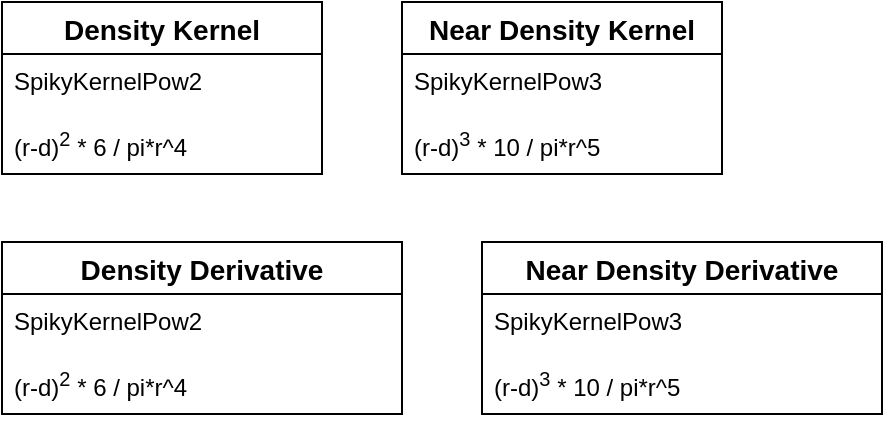 <mxfile version="24.2.3" type="github">
  <diagram name="Seite-1" id="nDi9Gie_VPJCrlSmQJZp">
    <mxGraphModel dx="1434" dy="746" grid="1" gridSize="10" guides="1" tooltips="1" connect="1" arrows="1" fold="1" page="1" pageScale="1" pageWidth="2339" pageHeight="3300" math="0" shadow="0">
      <root>
        <mxCell id="0" />
        <mxCell id="1" parent="0" />
        <mxCell id="ZfBndgUZdbE_Ebc2dArC-1" value="Density Kernel" style="swimlane;fontStyle=1;childLayout=stackLayout;horizontal=1;startSize=26;horizontalStack=0;resizeParent=1;resizeParentMax=0;resizeLast=0;collapsible=1;marginBottom=0;align=center;fontSize=14;" parent="1" vertex="1">
          <mxGeometry x="280" y="120" width="160" height="86" as="geometry" />
        </mxCell>
        <mxCell id="ZfBndgUZdbE_Ebc2dArC-2" value="SpikyKernelPow2" style="text;strokeColor=none;fillColor=none;spacingLeft=4;spacingRight=4;overflow=hidden;rotatable=0;points=[[0,0.5],[1,0.5]];portConstraint=eastwest;fontSize=12;whiteSpace=wrap;html=1;" parent="ZfBndgUZdbE_Ebc2dArC-1" vertex="1">
          <mxGeometry y="26" width="160" height="30" as="geometry" />
        </mxCell>
        <mxCell id="ZfBndgUZdbE_Ebc2dArC-4" value="(r-d)&lt;sup&gt;2&lt;/sup&gt; * 6 / pi*r^4&lt;span class=&quot;eusoft-eudic-chrome-extension-translate-content&quot;&gt;&lt;/span&gt;" style="text;strokeColor=none;fillColor=none;spacingLeft=4;spacingRight=4;overflow=hidden;rotatable=0;points=[[0,0.5],[1,0.5]];portConstraint=eastwest;fontSize=12;whiteSpace=wrap;html=1;" parent="ZfBndgUZdbE_Ebc2dArC-1" vertex="1">
          <mxGeometry y="56" width="160" height="30" as="geometry" />
        </mxCell>
        <mxCell id="EBgQpZgXDAFh3XMOeZok-1" value="Near Density Kernel" style="swimlane;fontStyle=1;childLayout=stackLayout;horizontal=1;startSize=26;horizontalStack=0;resizeParent=1;resizeParentMax=0;resizeLast=0;collapsible=1;marginBottom=0;align=center;fontSize=14;" parent="1" vertex="1">
          <mxGeometry x="480" y="120" width="160" height="86" as="geometry" />
        </mxCell>
        <mxCell id="EBgQpZgXDAFh3XMOeZok-2" value="SpikyKernelPow3" style="text;strokeColor=none;fillColor=none;spacingLeft=4;spacingRight=4;overflow=hidden;rotatable=0;points=[[0,0.5],[1,0.5]];portConstraint=eastwest;fontSize=12;whiteSpace=wrap;html=1;" parent="EBgQpZgXDAFh3XMOeZok-1" vertex="1">
          <mxGeometry y="26" width="160" height="30" as="geometry" />
        </mxCell>
        <mxCell id="EBgQpZgXDAFh3XMOeZok-3" value="(r-d)&lt;sup&gt;3&lt;/sup&gt; * 10 / pi*r^5&lt;span class=&quot;eusoft-eudic-chrome-extension-translate-content&quot;&gt;&lt;/span&gt;" style="text;strokeColor=none;fillColor=none;spacingLeft=4;spacingRight=4;overflow=hidden;rotatable=0;points=[[0,0.5],[1,0.5]];portConstraint=eastwest;fontSize=12;whiteSpace=wrap;html=1;" parent="EBgQpZgXDAFh3XMOeZok-1" vertex="1">
          <mxGeometry y="56" width="160" height="30" as="geometry" />
        </mxCell>
        <mxCell id="NHrgPuDFRJz84GVL5nHD-4" value="Density Derivative" style="swimlane;fontStyle=1;childLayout=stackLayout;horizontal=1;startSize=26;horizontalStack=0;resizeParent=1;resizeParentMax=0;resizeLast=0;collapsible=1;marginBottom=0;align=center;fontSize=14;" vertex="1" parent="1">
          <mxGeometry x="280" y="240" width="200" height="86" as="geometry" />
        </mxCell>
        <mxCell id="NHrgPuDFRJz84GVL5nHD-5" value="SpikyKernelPow2" style="text;strokeColor=none;fillColor=none;spacingLeft=4;spacingRight=4;overflow=hidden;rotatable=0;points=[[0,0.5],[1,0.5]];portConstraint=eastwest;fontSize=12;whiteSpace=wrap;html=1;" vertex="1" parent="NHrgPuDFRJz84GVL5nHD-4">
          <mxGeometry y="26" width="200" height="30" as="geometry" />
        </mxCell>
        <mxCell id="NHrgPuDFRJz84GVL5nHD-6" value="(r-d)&lt;sup&gt;2&lt;/sup&gt; * 6 / pi*r^4&lt;span class=&quot;eusoft-eudic-chrome-extension-translate-content&quot;&gt;&lt;/span&gt;" style="text;strokeColor=none;fillColor=none;spacingLeft=4;spacingRight=4;overflow=hidden;rotatable=0;points=[[0,0.5],[1,0.5]];portConstraint=eastwest;fontSize=12;whiteSpace=wrap;html=1;" vertex="1" parent="NHrgPuDFRJz84GVL5nHD-4">
          <mxGeometry y="56" width="200" height="30" as="geometry" />
        </mxCell>
        <mxCell id="NHrgPuDFRJz84GVL5nHD-7" value="Near Density Derivative" style="swimlane;fontStyle=1;childLayout=stackLayout;horizontal=1;startSize=26;horizontalStack=0;resizeParent=1;resizeParentMax=0;resizeLast=0;collapsible=1;marginBottom=0;align=center;fontSize=14;" vertex="1" parent="1">
          <mxGeometry x="520" y="240" width="200" height="86" as="geometry" />
        </mxCell>
        <mxCell id="NHrgPuDFRJz84GVL5nHD-8" value="SpikyKernelPow3" style="text;strokeColor=none;fillColor=none;spacingLeft=4;spacingRight=4;overflow=hidden;rotatable=0;points=[[0,0.5],[1,0.5]];portConstraint=eastwest;fontSize=12;whiteSpace=wrap;html=1;" vertex="1" parent="NHrgPuDFRJz84GVL5nHD-7">
          <mxGeometry y="26" width="200" height="30" as="geometry" />
        </mxCell>
        <mxCell id="NHrgPuDFRJz84GVL5nHD-9" value="(r-d)&lt;sup&gt;3&lt;/sup&gt; * 10 / pi*r^5&lt;span class=&quot;eusoft-eudic-chrome-extension-translate-content&quot;&gt;&lt;/span&gt;" style="text;strokeColor=none;fillColor=none;spacingLeft=4;spacingRight=4;overflow=hidden;rotatable=0;points=[[0,0.5],[1,0.5]];portConstraint=eastwest;fontSize=12;whiteSpace=wrap;html=1;" vertex="1" parent="NHrgPuDFRJz84GVL5nHD-7">
          <mxGeometry y="56" width="200" height="30" as="geometry" />
        </mxCell>
      </root>
    </mxGraphModel>
  </diagram>
</mxfile>
